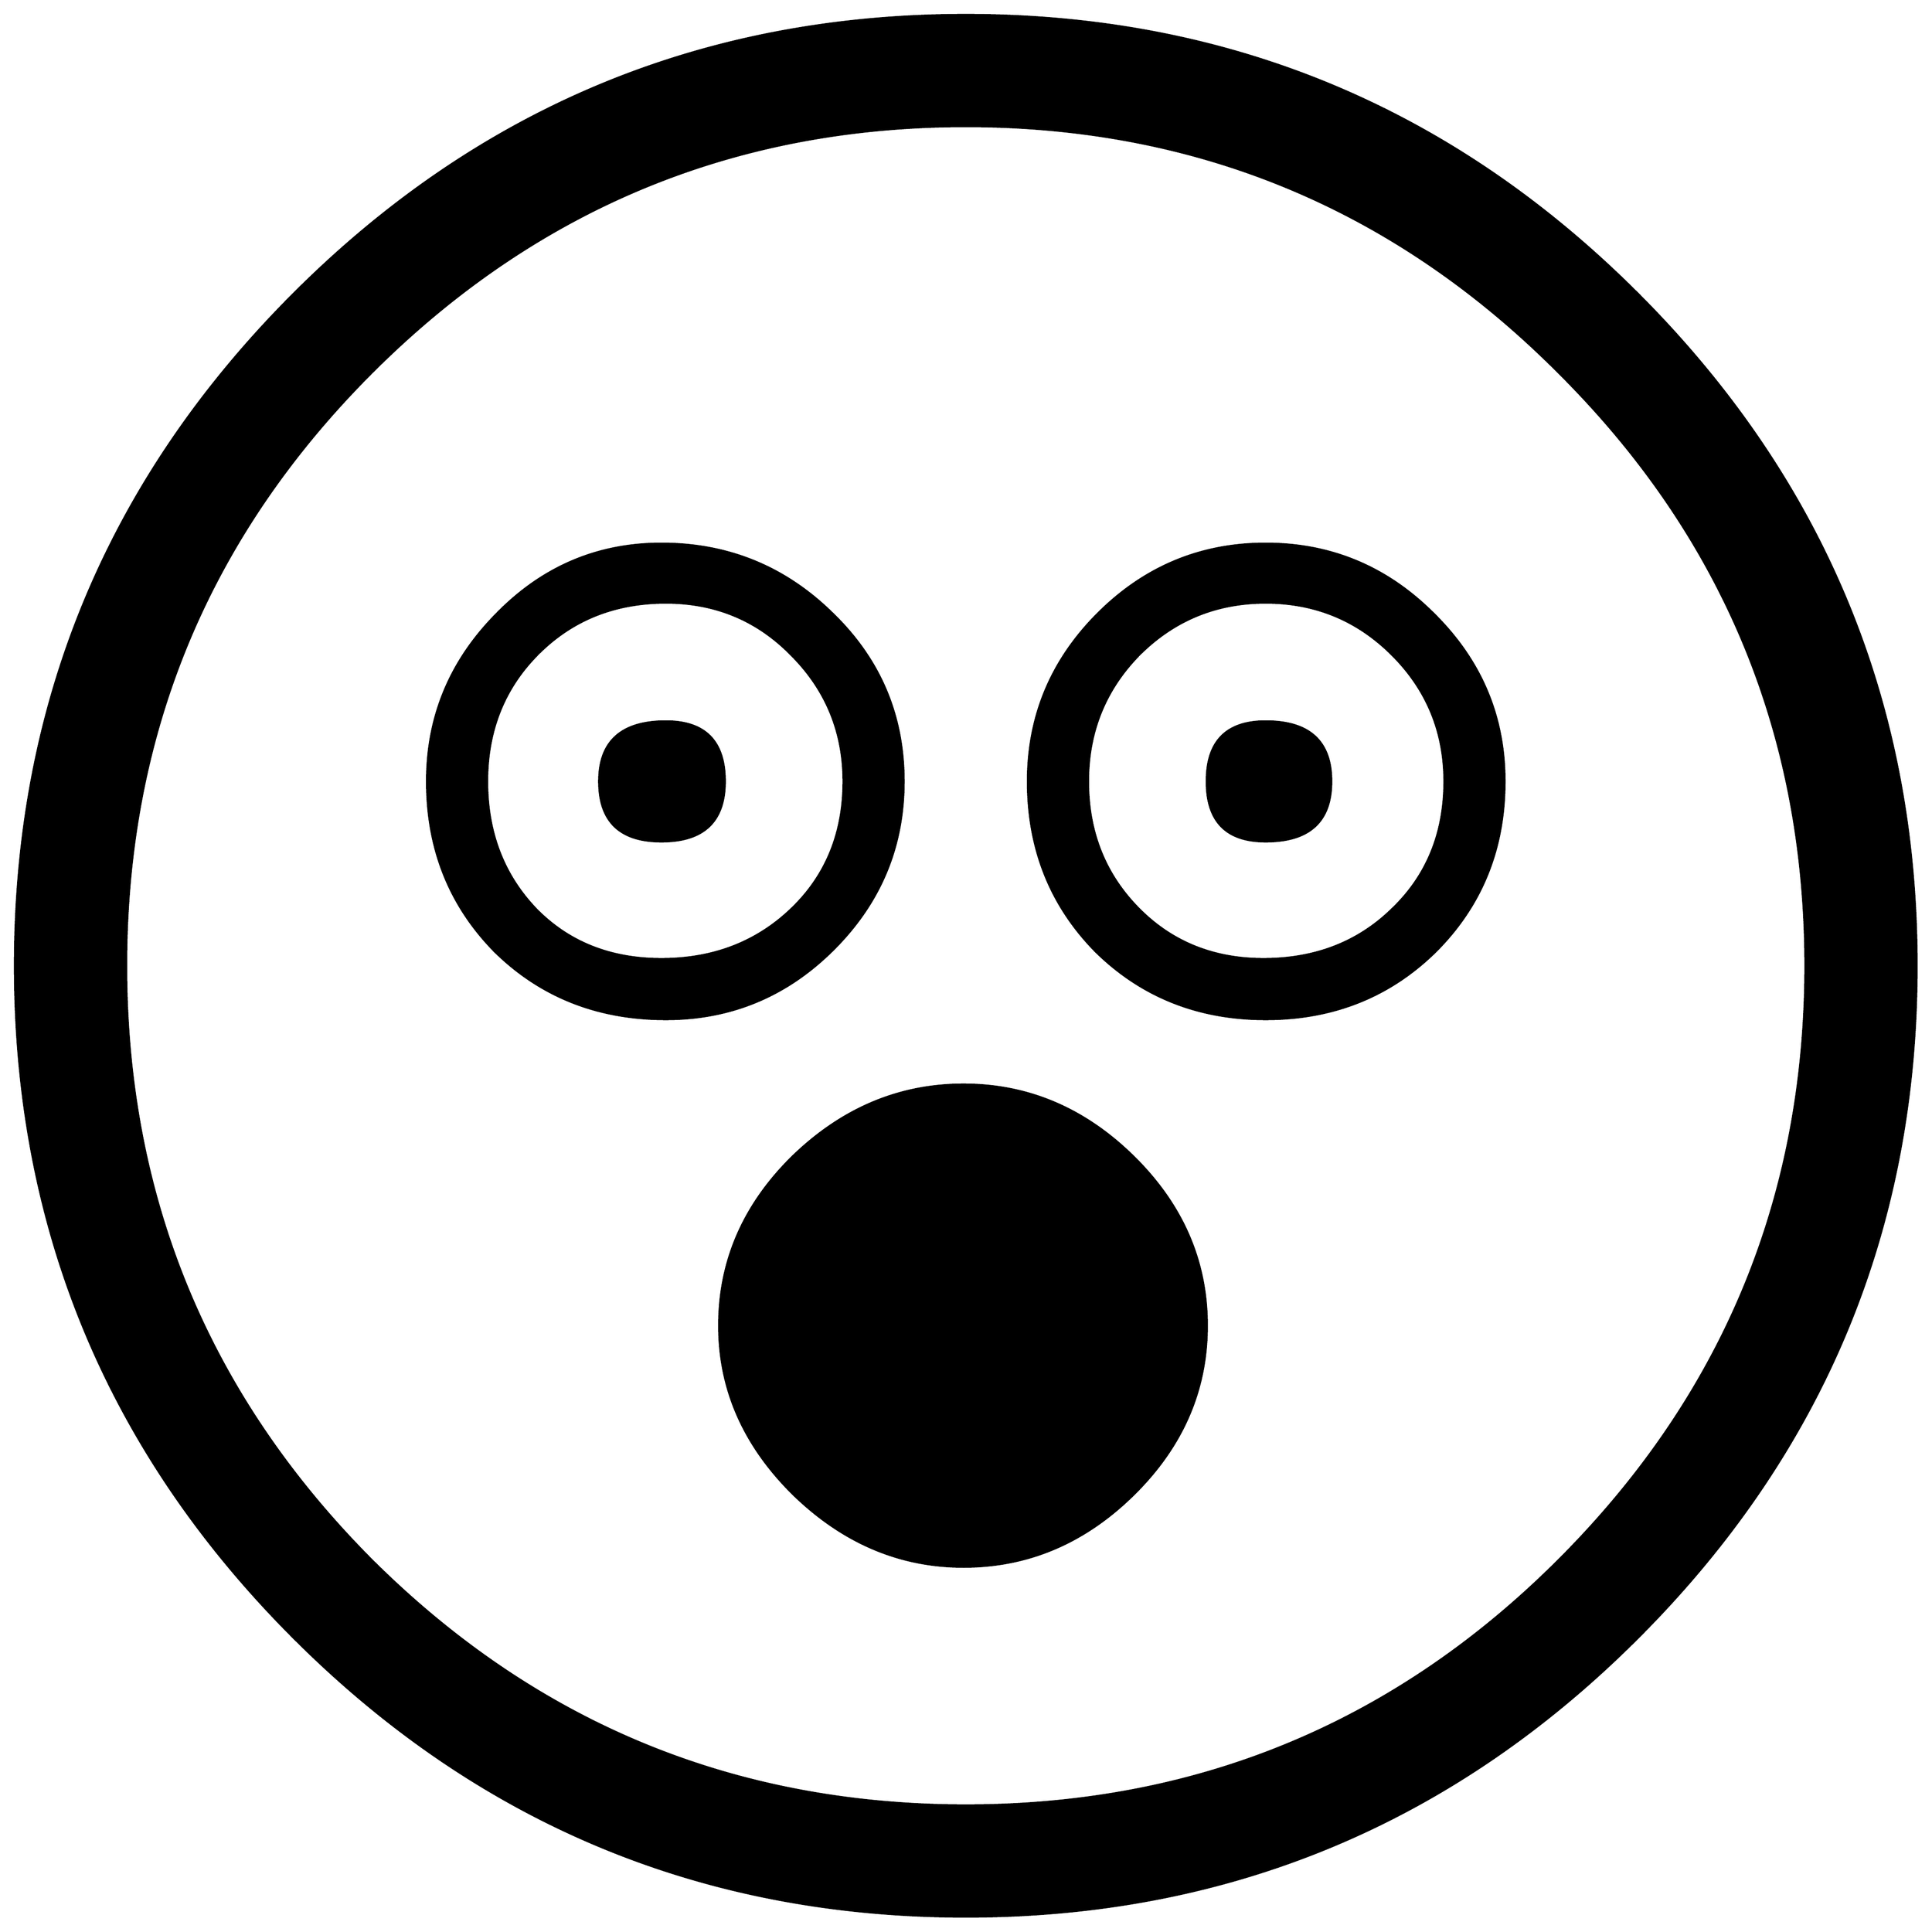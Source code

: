 


\begin{tikzpicture}[y=0.80pt, x=0.80pt, yscale=-1.0, xscale=1.0, inner sep=0pt, outer sep=0pt]
\begin{scope}[shift={(100.0,1706.0)},nonzero rule]
  \path[draw=.,fill=.,line width=1.600pt] (1794.0,-582.0) ..
    controls (1794.0,-346.0) and (1710.333,-144.333) ..
    (1543.0,23.0) .. controls (1375.667,190.333) and (1174.0,274.0)
    .. (938.0,274.0) .. controls (702.0,274.0) and (500.333,190.333)
    .. (333.0,23.0) .. controls (165.667,-144.333) and (82.0,-346.0)
    .. (82.0,-582.0) .. controls (82.0,-818.0) and
    (165.667,-1019.667) .. (333.0,-1187.0) .. controls
    (500.333,-1354.333) and (702.0,-1438.0) .. (938.0,-1438.0) ..
    controls (1174.0,-1438.0) and (1375.667,-1354.333) ..
    (1543.0,-1187.0) .. controls (1710.333,-1019.667) and
    (1794.0,-818.0) .. (1794.0,-582.0) -- cycle(1694.0,-582.0)
    .. controls (1694.0,-790.667) and (1620.0,-968.667) ..
    (1472.0,-1116.0) .. controls (1324.667,-1264.0) and
    (1146.667,-1338.0) .. (938.0,-1338.0) .. controls
    (729.333,-1338.0) and (551.0,-1264.0) .. (403.0,-1116.0) ..
    controls (255.667,-968.667) and (182.0,-790.667) .. (182.0,-582.0)
    .. controls (182.0,-373.333) and (255.667,-195.0) ..
    (403.0,-47.0) .. controls (551.0,100.333) and (729.333,174.0) ..
    (938.0,174.0) .. controls (1146.667,174.0) and (1324.667,100.333)
    .. (1472.0,-47.0) .. controls (1620.0,-195.0) and
    (1694.0,-373.333) .. (1694.0,-582.0) -- cycle(1423.0,-748.0)
    .. controls (1423.0,-687.333) and (1402.333,-636.333) ..
    (1361.0,-595.0) .. controls (1319.667,-554.333) and
    (1268.667,-534.0) .. (1208.0,-534.0) .. controls
    (1147.333,-534.0) and (1096.333,-554.333) .. (1055.0,-595.0) ..
    controls (1014.333,-636.333) and (994.0,-687.333) ..
    (994.0,-748.0) .. controls (994.0,-806.667) and
    (1015.0,-857.0) .. (1057.0,-899.0) .. controls
    (1099.0,-941.0) and (1149.333,-962.0) .. (1208.0,-962.0) ..
    controls (1266.667,-962.0) and (1317.0,-941.0) ..
    (1359.0,-899.0) .. controls (1401.667,-857.0) and
    (1423.0,-806.667) .. (1423.0,-748.0) -- cycle(882.0,-748.0) ..
    controls (882.0,-689.333) and (861.0,-639.0) .. (819.0,-597.0)
    .. controls (777.0,-555.0) and (726.667,-534.0) ..
    (668.0,-534.0) .. controls (606.667,-534.0) and (555.333,-554.333)
    .. (514.0,-595.0) .. controls (473.333,-636.333) and
    (453.0,-687.333) .. (453.0,-748.0) .. controls (453.0,-806.0)
    and (473.667,-856.0) .. (515.0,-898.0) .. controls
    (556.333,-940.667) and (606.0,-962.0) .. (664.0,-962.0) ..
    controls (724.0,-962.0) and (775.333,-941.0) .. (818.0,-899.0)
    .. controls (860.667,-857.667) and (882.0,-807.333) ..
    (882.0,-748.0) -- cycle(1155.0,-258.0) .. controls
    (1155.0,-200.0) and (1133.0,-149.333) .. (1089.0,-106.0) ..
    controls (1045.0,-62.667) and (994.0,-41.0) .. (936.0,-41.0)
    .. controls (878.667,-41.0) and (827.667,-62.667) ..
    (783.0,-106.0) .. controls (738.333,-150.0) and (716.0,-200.667)
    .. (716.0,-258.0) .. controls (716.0,-316.0) and
    (738.0,-366.667) .. (782.0,-410.0) .. controls (826.667,-453.333)
    and (878.0,-475.0) .. (936.0,-475.0) .. controls
    (994.0,-475.0) and (1045.0,-453.333) .. (1089.0,-410.0) ..
    controls (1133.0,-366.667) and (1155.0,-316.0) ..
    (1155.0,-258.0) -- cycle(1369.0,-748.0) .. controls
    (1369.0,-792.667) and (1353.333,-830.667) .. (1322.0,-862.0) ..
    controls (1290.667,-893.333) and (1252.667,-909.0) ..
    (1208.0,-909.0) .. controls (1163.333,-909.0) and
    (1125.333,-893.333) .. (1094.0,-862.0) .. controls
    (1063.333,-830.667) and (1048.0,-792.667) .. (1048.0,-748.0) ..
    controls (1048.0,-702.667) and (1063.0,-664.667) ..
    (1093.0,-634.0) .. controls (1123.0,-603.333) and
    (1160.667,-588.0) .. (1206.0,-588.0) .. controls
    (1252.667,-588.0) and (1291.333,-603.0) .. (1322.0,-633.0) ..
    controls (1353.333,-663.0) and (1369.0,-701.333) ..
    (1369.0,-748.0) -- cycle(828.0,-748.0) .. controls
    (828.0,-792.667) and (812.333,-830.667) .. (781.0,-862.0) ..
    controls (750.333,-893.333) and (712.667,-909.0) .. (668.0,-909.0)
    .. controls (622.0,-909.0) and (583.667,-893.667) ..
    (553.0,-863.0) .. controls (522.333,-832.333) and (507.0,-794.0)
    .. (507.0,-748.0) .. controls (507.0,-702.0) and
    (521.667,-663.667) .. (551.0,-633.0) .. controls (580.333,-603.0)
    and (618.0,-588.0) .. (664.0,-588.0) .. controls
    (710.667,-588.0) and (749.667,-603.0) .. (781.0,-633.0) ..
    controls (812.333,-663.0) and (828.0,-701.333) .. (828.0,-748.0)
    -- cycle(1267.0,-748.0) .. controls (1267.0,-712.0) and
    (1247.333,-694.0) .. (1208.0,-694.0) .. controls
    (1172.667,-694.0) and (1155.0,-712.0) .. (1155.0,-748.0) ..
    controls (1155.0,-784.0) and (1172.667,-802.0) ..
    (1208.0,-802.0) .. controls (1247.333,-802.0) and
    (1267.0,-784.0) .. (1267.0,-748.0) -- cycle(721.0,-748.0) ..
    controls (721.0,-712.0) and (702.0,-694.0) .. (664.0,-694.0)
    .. controls (626.667,-694.0) and (608.0,-712.0) ..
    (608.0,-748.0) .. controls (608.0,-784.0) and (628.0,-802.0)
    .. (668.0,-802.0) .. controls (703.333,-802.0) and
    (721.0,-784.0) .. (721.0,-748.0) -- cycle;
\end{scope}

\end{tikzpicture}

